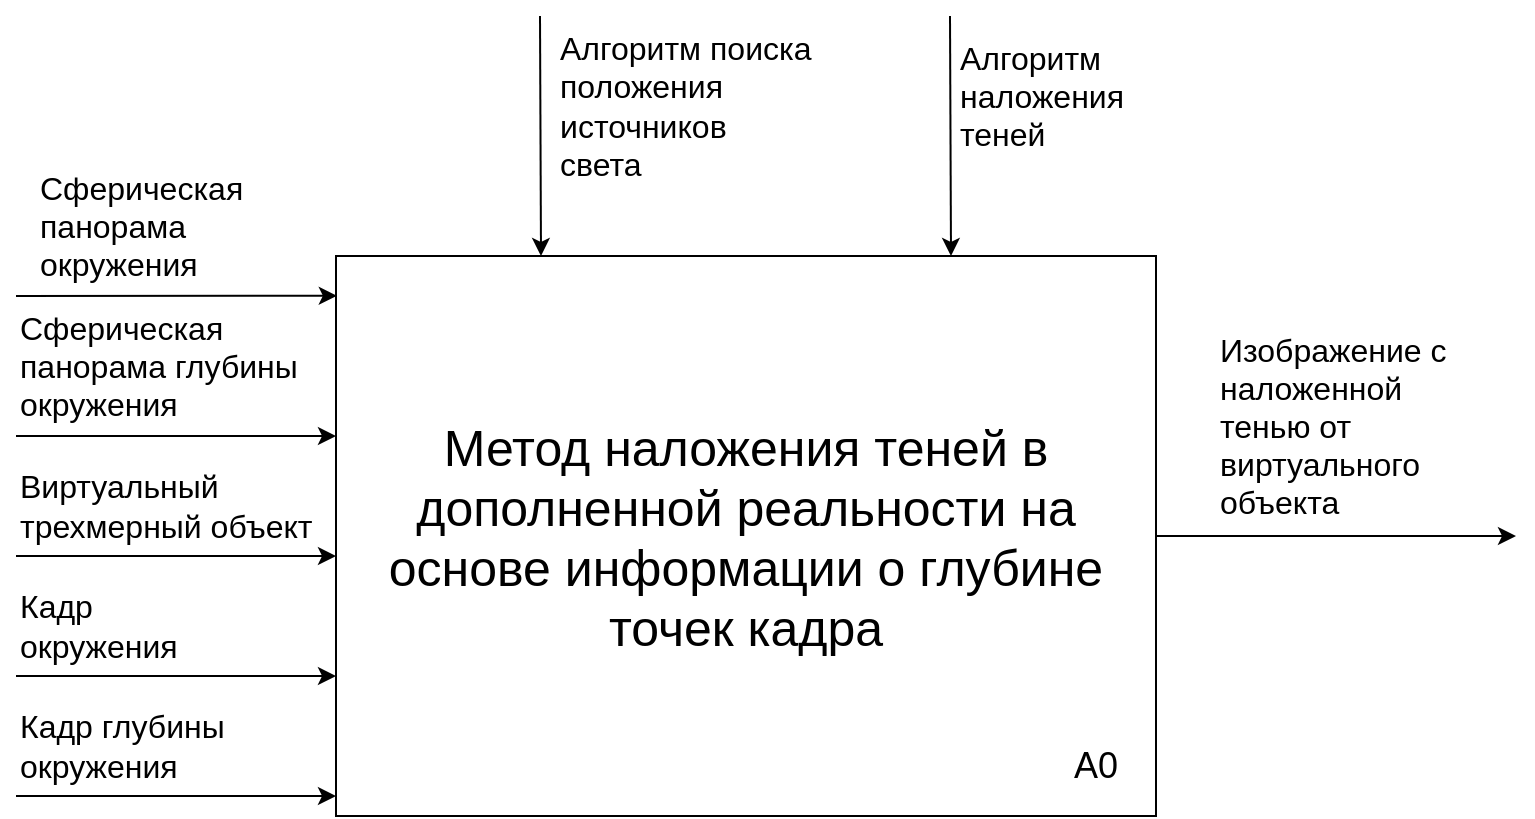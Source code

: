 <mxfile version="21.2.8" type="device">
  <diagram name="Страница 1" id="UU5-yE8nuxFqdstkXE4J">
    <mxGraphModel dx="2058" dy="1188" grid="1" gridSize="10" guides="1" tooltips="1" connect="1" arrows="1" fold="1" page="1" pageScale="1" pageWidth="827" pageHeight="1169" math="0" shadow="0">
      <root>
        <mxCell id="0" />
        <mxCell id="1" parent="0" />
        <mxCell id="aO-G5OvAktW4F5CvAwaW-2" style="edgeStyle=orthogonalEdgeStyle;rounded=0;orthogonalLoop=1;jettySize=auto;html=1;exitX=1;exitY=0.5;exitDx=0;exitDy=0;" parent="1" source="aO-G5OvAktW4F5CvAwaW-1" edge="1">
          <mxGeometry relative="1" as="geometry">
            <mxPoint x="790" y="410" as="targetPoint" />
            <Array as="points">
              <mxPoint x="790" y="410" />
            </Array>
          </mxGeometry>
        </mxCell>
        <mxCell id="aO-G5OvAktW4F5CvAwaW-4" style="edgeStyle=orthogonalEdgeStyle;rounded=0;orthogonalLoop=1;jettySize=auto;html=1;exitX=0.75;exitY=0;exitDx=0;exitDy=0;startArrow=classic;startFill=1;endArrow=none;endFill=0;" parent="1" source="aO-G5OvAktW4F5CvAwaW-1" edge="1">
          <mxGeometry relative="1" as="geometry">
            <mxPoint x="507" y="150" as="targetPoint" />
          </mxGeometry>
        </mxCell>
        <mxCell id="aO-G5OvAktW4F5CvAwaW-5" style="edgeStyle=orthogonalEdgeStyle;rounded=0;orthogonalLoop=1;jettySize=auto;html=1;exitX=0.25;exitY=0;exitDx=0;exitDy=0;startArrow=classic;startFill=1;endArrow=none;endFill=0;" parent="1" source="aO-G5OvAktW4F5CvAwaW-1" edge="1">
          <mxGeometry relative="1" as="geometry">
            <mxPoint x="302" y="150" as="targetPoint" />
          </mxGeometry>
        </mxCell>
        <mxCell id="aO-G5OvAktW4F5CvAwaW-1" value="&lt;font style=&quot;font-size: 25px;&quot;&gt;Метод наложения теней в дополненной реальности на основе информации о глубине точек кадра&lt;/font&gt;" style="rounded=0;whiteSpace=wrap;html=1;" parent="1" vertex="1">
          <mxGeometry x="200" y="270" width="410" height="280" as="geometry" />
        </mxCell>
        <mxCell id="aO-G5OvAktW4F5CvAwaW-7" value="" style="endArrow=classic;html=1;rounded=0;entryX=0.001;entryY=0.071;entryDx=0;entryDy=0;entryPerimeter=0;" parent="1" target="aO-G5OvAktW4F5CvAwaW-1" edge="1">
          <mxGeometry width="50" height="50" relative="1" as="geometry">
            <mxPoint x="40" y="290" as="sourcePoint" />
            <mxPoint x="220" y="240" as="targetPoint" />
          </mxGeometry>
        </mxCell>
        <mxCell id="aO-G5OvAktW4F5CvAwaW-8" value="" style="endArrow=classic;html=1;rounded=0;entryX=0;entryY=0.1;entryDx=0;entryDy=0;entryPerimeter=0;" parent="1" edge="1">
          <mxGeometry width="50" height="50" relative="1" as="geometry">
            <mxPoint x="40" y="360" as="sourcePoint" />
            <mxPoint x="200" y="360" as="targetPoint" />
          </mxGeometry>
        </mxCell>
        <mxCell id="aO-G5OvAktW4F5CvAwaW-9" value="" style="endArrow=classic;html=1;rounded=0;entryX=0;entryY=0.1;entryDx=0;entryDy=0;entryPerimeter=0;" parent="1" edge="1">
          <mxGeometry width="50" height="50" relative="1" as="geometry">
            <mxPoint x="40" y="420" as="sourcePoint" />
            <mxPoint x="200" y="420" as="targetPoint" />
          </mxGeometry>
        </mxCell>
        <mxCell id="aO-G5OvAktW4F5CvAwaW-10" value="" style="endArrow=classic;html=1;rounded=0;entryX=0;entryY=0.1;entryDx=0;entryDy=0;entryPerimeter=0;" parent="1" edge="1">
          <mxGeometry width="50" height="50" relative="1" as="geometry">
            <mxPoint x="40" y="480" as="sourcePoint" />
            <mxPoint x="200" y="480" as="targetPoint" />
          </mxGeometry>
        </mxCell>
        <mxCell id="aO-G5OvAktW4F5CvAwaW-11" value="" style="endArrow=classic;html=1;rounded=0;entryX=0;entryY=0.1;entryDx=0;entryDy=0;entryPerimeter=0;" parent="1" edge="1">
          <mxGeometry width="50" height="50" relative="1" as="geometry">
            <mxPoint x="40" y="540" as="sourcePoint" />
            <mxPoint x="200" y="540" as="targetPoint" />
          </mxGeometry>
        </mxCell>
        <mxCell id="aO-G5OvAktW4F5CvAwaW-13" value="Сферическая панорама окружения" style="text;html=1;strokeColor=none;fillColor=none;align=left;verticalAlign=middle;whiteSpace=wrap;rounded=0;fontSize=16;" parent="1" vertex="1">
          <mxGeometry x="50" y="240" width="60" height="30" as="geometry" />
        </mxCell>
        <mxCell id="aO-G5OvAktW4F5CvAwaW-14" value="Сферическая панорама глубины окружения" style="text;html=1;strokeColor=none;fillColor=none;align=left;verticalAlign=middle;whiteSpace=wrap;rounded=0;fontSize=16;" parent="1" vertex="1">
          <mxGeometry x="40" y="310" width="150" height="30" as="geometry" />
        </mxCell>
        <mxCell id="aO-G5OvAktW4F5CvAwaW-15" value="Виртуальный трехмерный объект" style="text;html=1;strokeColor=none;fillColor=none;align=left;verticalAlign=middle;whiteSpace=wrap;rounded=0;fontSize=16;" parent="1" vertex="1">
          <mxGeometry x="40" y="380" width="150" height="30" as="geometry" />
        </mxCell>
        <mxCell id="aO-G5OvAktW4F5CvAwaW-16" value="Кадр окружения" style="text;html=1;strokeColor=none;fillColor=none;align=left;verticalAlign=middle;whiteSpace=wrap;rounded=0;fontSize=16;" parent="1" vertex="1">
          <mxGeometry x="40" y="440" width="60" height="30" as="geometry" />
        </mxCell>
        <mxCell id="aO-G5OvAktW4F5CvAwaW-17" value="Кадр глубины окружения" style="text;html=1;strokeColor=none;fillColor=none;align=left;verticalAlign=middle;whiteSpace=wrap;rounded=0;fontSize=16;" parent="1" vertex="1">
          <mxGeometry x="40" y="500" width="130" height="30" as="geometry" />
        </mxCell>
        <mxCell id="aO-G5OvAktW4F5CvAwaW-18" value="Алгоритм поиска положения источников света" style="text;html=1;strokeColor=none;fillColor=none;align=left;verticalAlign=middle;whiteSpace=wrap;rounded=0;fontSize=16;" parent="1" vertex="1">
          <mxGeometry x="310" y="160" width="130" height="70" as="geometry" />
        </mxCell>
        <mxCell id="aO-G5OvAktW4F5CvAwaW-19" value="Алгоритм наложения теней" style="text;html=1;strokeColor=none;fillColor=none;align=left;verticalAlign=middle;whiteSpace=wrap;rounded=0;fontSize=16;" parent="1" vertex="1">
          <mxGeometry x="510" y="160" width="90" height="60" as="geometry" />
        </mxCell>
        <mxCell id="aO-G5OvAktW4F5CvAwaW-20" value="Изображение с наложенной тенью от виртуального объекта" style="text;html=1;strokeColor=none;fillColor=none;align=left;verticalAlign=middle;whiteSpace=wrap;rounded=0;fontSize=16;" parent="1" vertex="1">
          <mxGeometry x="640" y="310" width="130" height="90" as="geometry" />
        </mxCell>
        <mxCell id="aO-G5OvAktW4F5CvAwaW-21" value="A0" style="text;html=1;strokeColor=none;fillColor=none;align=center;verticalAlign=middle;whiteSpace=wrap;rounded=0;fontSize=18;" parent="1" vertex="1">
          <mxGeometry x="550" y="510" width="60" height="30" as="geometry" />
        </mxCell>
      </root>
    </mxGraphModel>
  </diagram>
</mxfile>
